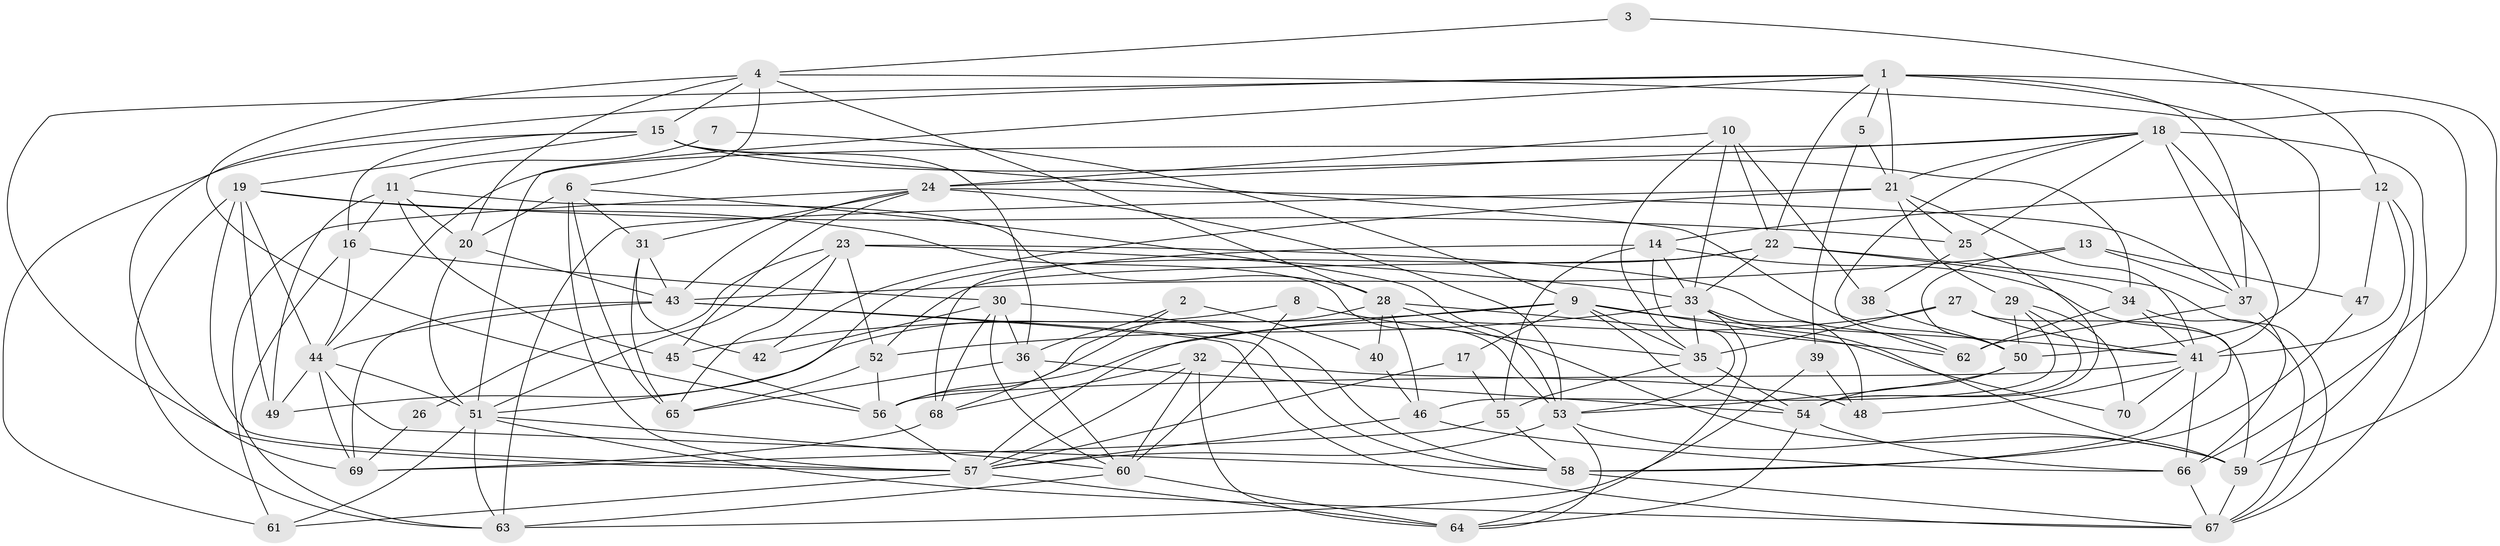 // original degree distribution, {2: 0.14285714285714285, 4: 0.3, 6: 0.07857142857142857, 3: 0.22142857142857142, 5: 0.22142857142857142, 8: 0.02142857142857143, 7: 0.014285714285714285}
// Generated by graph-tools (version 1.1) at 2025/02/03/09/25 03:02:15]
// undirected, 70 vertices, 199 edges
graph export_dot {
graph [start="1"]
  node [color=gray90,style=filled];
  1;
  2;
  3;
  4;
  5;
  6;
  7;
  8;
  9;
  10;
  11;
  12;
  13;
  14;
  15;
  16;
  17;
  18;
  19;
  20;
  21;
  22;
  23;
  24;
  25;
  26;
  27;
  28;
  29;
  30;
  31;
  32;
  33;
  34;
  35;
  36;
  37;
  38;
  39;
  40;
  41;
  42;
  43;
  44;
  45;
  46;
  47;
  48;
  49;
  50;
  51;
  52;
  53;
  54;
  55;
  56;
  57;
  58;
  59;
  60;
  61;
  62;
  63;
  64;
  65;
  66;
  67;
  68;
  69;
  70;
  1 -- 5 [weight=1.0];
  1 -- 21 [weight=1.0];
  1 -- 22 [weight=1.0];
  1 -- 37 [weight=1.0];
  1 -- 50 [weight=2.0];
  1 -- 51 [weight=1.0];
  1 -- 57 [weight=1.0];
  1 -- 59 [weight=1.0];
  1 -- 69 [weight=1.0];
  2 -- 36 [weight=1.0];
  2 -- 40 [weight=1.0];
  2 -- 68 [weight=1.0];
  3 -- 4 [weight=1.0];
  3 -- 12 [weight=1.0];
  4 -- 6 [weight=1.0];
  4 -- 15 [weight=1.0];
  4 -- 20 [weight=1.0];
  4 -- 28 [weight=1.0];
  4 -- 56 [weight=1.0];
  4 -- 66 [weight=1.0];
  5 -- 21 [weight=1.0];
  5 -- 39 [weight=1.0];
  6 -- 20 [weight=1.0];
  6 -- 31 [weight=1.0];
  6 -- 53 [weight=1.0];
  6 -- 57 [weight=2.0];
  6 -- 65 [weight=1.0];
  7 -- 9 [weight=1.0];
  7 -- 11 [weight=1.0];
  8 -- 35 [weight=1.0];
  8 -- 49 [weight=1.0];
  8 -- 60 [weight=1.0];
  9 -- 17 [weight=2.0];
  9 -- 35 [weight=1.0];
  9 -- 41 [weight=1.0];
  9 -- 45 [weight=1.0];
  9 -- 54 [weight=1.0];
  9 -- 57 [weight=1.0];
  9 -- 70 [weight=1.0];
  10 -- 22 [weight=1.0];
  10 -- 24 [weight=1.0];
  10 -- 33 [weight=1.0];
  10 -- 35 [weight=1.0];
  10 -- 38 [weight=1.0];
  11 -- 16 [weight=1.0];
  11 -- 20 [weight=1.0];
  11 -- 28 [weight=1.0];
  11 -- 45 [weight=1.0];
  11 -- 49 [weight=1.0];
  12 -- 14 [weight=1.0];
  12 -- 41 [weight=1.0];
  12 -- 47 [weight=2.0];
  12 -- 59 [weight=1.0];
  13 -- 37 [weight=1.0];
  13 -- 43 [weight=1.0];
  13 -- 47 [weight=1.0];
  13 -- 50 [weight=2.0];
  14 -- 33 [weight=1.0];
  14 -- 53 [weight=1.0];
  14 -- 55 [weight=1.0];
  14 -- 58 [weight=1.0];
  14 -- 68 [weight=1.0];
  15 -- 16 [weight=1.0];
  15 -- 19 [weight=1.0];
  15 -- 34 [weight=1.0];
  15 -- 36 [weight=1.0];
  15 -- 50 [weight=1.0];
  15 -- 61 [weight=1.0];
  16 -- 30 [weight=1.0];
  16 -- 44 [weight=1.0];
  16 -- 63 [weight=1.0];
  17 -- 55 [weight=1.0];
  17 -- 57 [weight=1.0];
  18 -- 21 [weight=1.0];
  18 -- 24 [weight=1.0];
  18 -- 25 [weight=1.0];
  18 -- 37 [weight=1.0];
  18 -- 41 [weight=2.0];
  18 -- 44 [weight=1.0];
  18 -- 62 [weight=1.0];
  18 -- 67 [weight=1.0];
  19 -- 25 [weight=1.0];
  19 -- 44 [weight=1.0];
  19 -- 49 [weight=1.0];
  19 -- 53 [weight=1.0];
  19 -- 57 [weight=1.0];
  19 -- 63 [weight=1.0];
  20 -- 43 [weight=1.0];
  20 -- 51 [weight=1.0];
  21 -- 25 [weight=1.0];
  21 -- 29 [weight=1.0];
  21 -- 41 [weight=1.0];
  21 -- 42 [weight=1.0];
  21 -- 63 [weight=1.0];
  22 -- 33 [weight=1.0];
  22 -- 34 [weight=1.0];
  22 -- 51 [weight=1.0];
  22 -- 52 [weight=1.0];
  22 -- 67 [weight=1.0];
  23 -- 26 [weight=1.0];
  23 -- 33 [weight=1.0];
  23 -- 51 [weight=1.0];
  23 -- 52 [weight=1.0];
  23 -- 62 [weight=1.0];
  23 -- 65 [weight=1.0];
  24 -- 31 [weight=1.0];
  24 -- 37 [weight=1.0];
  24 -- 43 [weight=1.0];
  24 -- 45 [weight=1.0];
  24 -- 53 [weight=1.0];
  24 -- 61 [weight=1.0];
  25 -- 38 [weight=1.0];
  25 -- 54 [weight=1.0];
  26 -- 69 [weight=1.0];
  27 -- 35 [weight=1.0];
  27 -- 41 [weight=1.0];
  27 -- 56 [weight=1.0];
  27 -- 59 [weight=1.0];
  28 -- 40 [weight=1.0];
  28 -- 46 [weight=1.0];
  28 -- 56 [weight=1.0];
  28 -- 59 [weight=1.0];
  28 -- 62 [weight=1.0];
  29 -- 46 [weight=1.0];
  29 -- 50 [weight=1.0];
  29 -- 54 [weight=1.0];
  29 -- 70 [weight=1.0];
  30 -- 36 [weight=1.0];
  30 -- 42 [weight=1.0];
  30 -- 58 [weight=1.0];
  30 -- 60 [weight=1.0];
  30 -- 68 [weight=1.0];
  31 -- 42 [weight=1.0];
  31 -- 43 [weight=1.0];
  31 -- 65 [weight=2.0];
  32 -- 48 [weight=1.0];
  32 -- 57 [weight=1.0];
  32 -- 60 [weight=1.0];
  32 -- 64 [weight=1.0];
  32 -- 68 [weight=1.0];
  33 -- 35 [weight=1.0];
  33 -- 48 [weight=2.0];
  33 -- 52 [weight=1.0];
  33 -- 59 [weight=1.0];
  33 -- 64 [weight=1.0];
  34 -- 41 [weight=1.0];
  34 -- 62 [weight=1.0];
  34 -- 67 [weight=1.0];
  35 -- 54 [weight=1.0];
  35 -- 55 [weight=1.0];
  36 -- 54 [weight=1.0];
  36 -- 60 [weight=1.0];
  36 -- 65 [weight=1.0];
  37 -- 62 [weight=1.0];
  37 -- 66 [weight=1.0];
  38 -- 50 [weight=1.0];
  39 -- 48 [weight=1.0];
  39 -- 63 [weight=1.0];
  40 -- 46 [weight=1.0];
  41 -- 48 [weight=1.0];
  41 -- 56 [weight=1.0];
  41 -- 66 [weight=1.0];
  41 -- 70 [weight=1.0];
  43 -- 44 [weight=1.0];
  43 -- 58 [weight=1.0];
  43 -- 67 [weight=1.0];
  43 -- 69 [weight=1.0];
  44 -- 49 [weight=1.0];
  44 -- 51 [weight=1.0];
  44 -- 58 [weight=1.0];
  44 -- 69 [weight=1.0];
  45 -- 56 [weight=1.0];
  46 -- 57 [weight=1.0];
  46 -- 66 [weight=1.0];
  47 -- 58 [weight=2.0];
  50 -- 53 [weight=1.0];
  50 -- 54 [weight=1.0];
  51 -- 60 [weight=1.0];
  51 -- 61 [weight=1.0];
  51 -- 63 [weight=1.0];
  51 -- 67 [weight=1.0];
  52 -- 56 [weight=1.0];
  52 -- 65 [weight=1.0];
  53 -- 57 [weight=1.0];
  53 -- 59 [weight=1.0];
  53 -- 64 [weight=1.0];
  54 -- 64 [weight=1.0];
  54 -- 66 [weight=1.0];
  55 -- 58 [weight=1.0];
  55 -- 69 [weight=1.0];
  56 -- 57 [weight=1.0];
  57 -- 61 [weight=1.0];
  57 -- 64 [weight=1.0];
  58 -- 67 [weight=1.0];
  59 -- 67 [weight=1.0];
  60 -- 63 [weight=1.0];
  60 -- 64 [weight=1.0];
  66 -- 67 [weight=1.0];
  68 -- 69 [weight=1.0];
}

